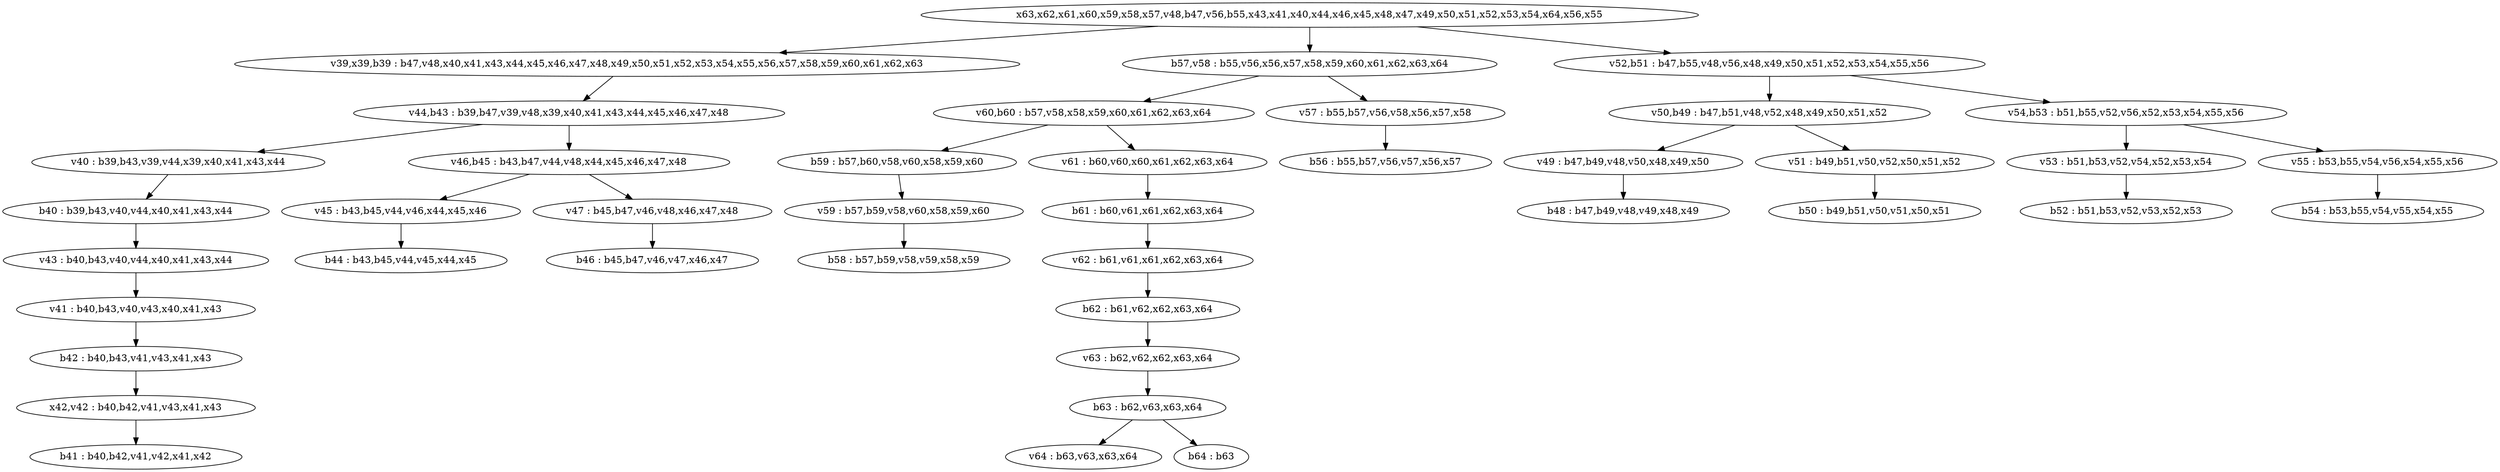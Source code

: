 digraph G{
2048[label="x63,x62,x61,x60,x59,x58,x57,v48,b47,v56,b55,x43,x41,x40,x44,x46,x45,x48,x47,x49,x50,x51,x52,x53,x54,x64,x56,x55"];
2048->2049
2049[label="v39,x39,b39 : b47,v48,x40,x41,x43,x44,x45,x46,x47,x48,x49,x50,x51,x52,x53,x54,x55,x56,x57,x58,x59,x60,x61,x62,x63"];
2049->2050
2050[label="v44,b43 : b39,b47,v39,v48,x39,x40,x41,x43,x44,x45,x46,x47,x48"];
2050->2051
2051[label="v40 : b39,b43,v39,v44,x39,x40,x41,x43,x44"];
2051->2052
2052[label="b40 : b39,b43,v40,v44,x40,x41,x43,x44"];
2052->2053
2053[label="v43 : b40,b43,v40,v44,x40,x41,x43,x44"];
2053->2054
2054[label="v41 : b40,b43,v40,v43,x40,x41,x43"];
2054->2055
2055[label="b42 : b40,b43,v41,v43,x41,x43"];
2055->2056
2056[label="x42,v42 : b40,b42,v41,v43,x41,x43"];
2056->2057
2057[label="b41 : b40,b42,v41,v42,x41,x42"];
2050->2058
2058[label="v46,b45 : b43,b47,v44,v48,x44,x45,x46,x47,x48"];
2058->2059
2059[label="v45 : b43,b45,v44,v46,x44,x45,x46"];
2059->2060
2060[label="b44 : b43,b45,v44,v45,x44,x45"];
2058->2061
2061[label="v47 : b45,b47,v46,v48,x46,x47,x48"];
2061->2062
2062[label="b46 : b45,b47,v46,v47,x46,x47"];
2048->2063
2063[label="b57,v58 : b55,v56,x56,x57,x58,x59,x60,x61,x62,x63,x64"];
2063->2064
2064[label="v60,b60 : b57,v58,x58,x59,x60,x61,x62,x63,x64"];
2064->2065
2065[label="b59 : b57,b60,v58,v60,x58,x59,x60"];
2065->2066
2066[label="v59 : b57,b59,v58,v60,x58,x59,x60"];
2066->2067
2067[label="b58 : b57,b59,v58,v59,x58,x59"];
2064->2068
2068[label="v61 : b60,v60,x60,x61,x62,x63,x64"];
2068->2069
2069[label="b61 : b60,v61,x61,x62,x63,x64"];
2069->2070
2070[label="v62 : b61,v61,x61,x62,x63,x64"];
2070->2071
2071[label="b62 : b61,v62,x62,x63,x64"];
2071->2072
2072[label="v63 : b62,v62,x62,x63,x64"];
2072->2073
2073[label="b63 : b62,v63,x63,x64"];
2073->2074
2074[label="v64 : b63,v63,x63,x64"];
2073->2075
2075[label="b64 : b63"];
2063->2076
2076[label="v57 : b55,b57,v56,v58,x56,x57,x58"];
2076->2077
2077[label="b56 : b55,b57,v56,v57,x56,x57"];
2048->2078
2078[label="v52,b51 : b47,b55,v48,v56,x48,x49,x50,x51,x52,x53,x54,x55,x56"];
2078->2079
2079[label="v50,b49 : b47,b51,v48,v52,x48,x49,x50,x51,x52"];
2079->2080
2080[label="v49 : b47,b49,v48,v50,x48,x49,x50"];
2080->2081
2081[label="b48 : b47,b49,v48,v49,x48,x49"];
2079->2082
2082[label="v51 : b49,b51,v50,v52,x50,x51,x52"];
2082->2083
2083[label="b50 : b49,b51,v50,v51,x50,x51"];
2078->2084
2084[label="v54,b53 : b51,b55,v52,v56,x52,x53,x54,x55,x56"];
2084->2085
2085[label="v53 : b51,b53,v52,v54,x52,x53,x54"];
2085->2086
2086[label="b52 : b51,b53,v52,v53,x52,x53"];
2084->2087
2087[label="v55 : b53,b55,v54,v56,x54,x55,x56"];
2087->2088
2088[label="b54 : b53,b55,v54,v55,x54,x55"];
}